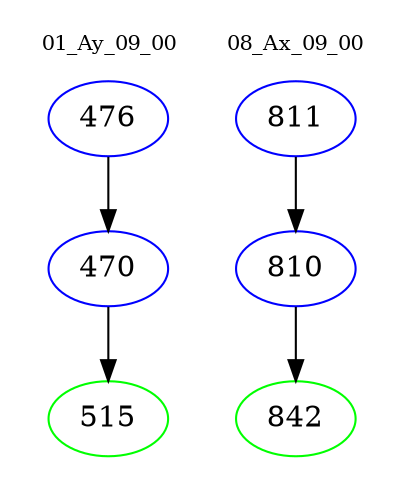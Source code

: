 digraph{
subgraph cluster_0 {
color = white
label = "01_Ay_09_00";
fontsize=10;
T0_476 [label="476", color="blue"]
T0_476 -> T0_470 [color="black"]
T0_470 [label="470", color="blue"]
T0_470 -> T0_515 [color="black"]
T0_515 [label="515", color="green"]
}
subgraph cluster_1 {
color = white
label = "08_Ax_09_00";
fontsize=10;
T1_811 [label="811", color="blue"]
T1_811 -> T1_810 [color="black"]
T1_810 [label="810", color="blue"]
T1_810 -> T1_842 [color="black"]
T1_842 [label="842", color="green"]
}
}
